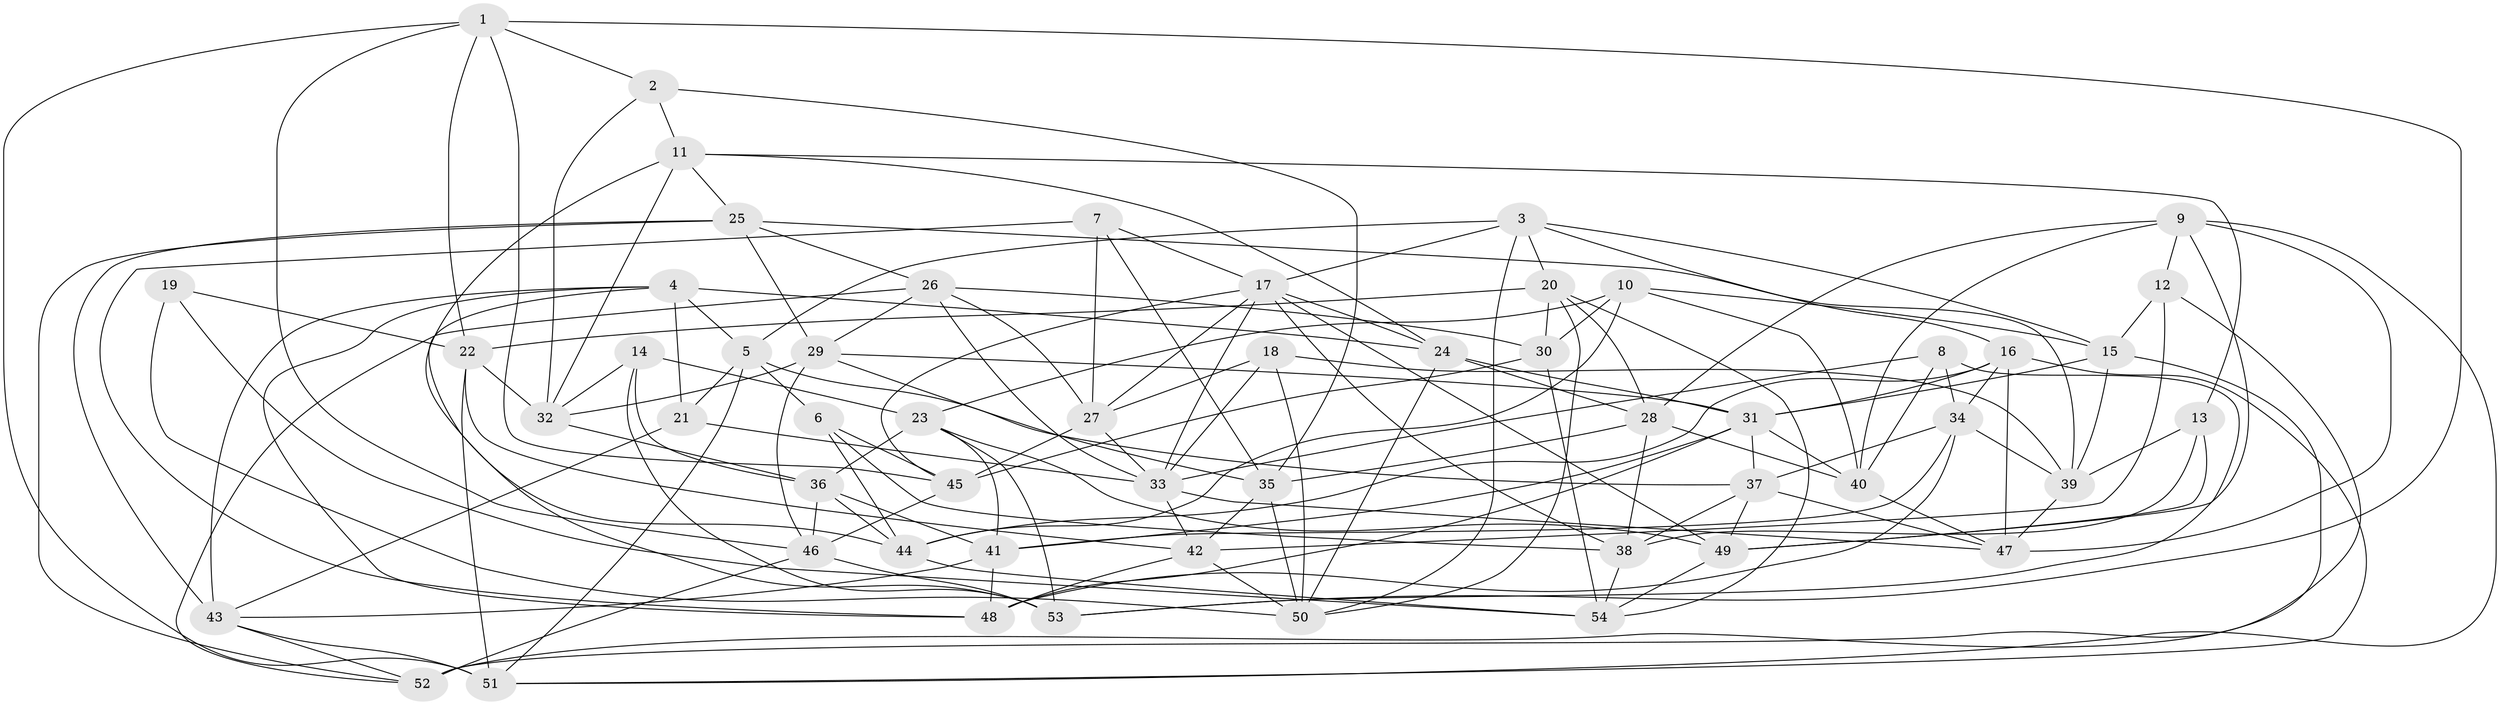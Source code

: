 // original degree distribution, {4: 1.0}
// Generated by graph-tools (version 1.1) at 2025/50/03/09/25 03:50:50]
// undirected, 54 vertices, 154 edges
graph export_dot {
graph [start="1"]
  node [color=gray90,style=filled];
  1;
  2;
  3;
  4;
  5;
  6;
  7;
  8;
  9;
  10;
  11;
  12;
  13;
  14;
  15;
  16;
  17;
  18;
  19;
  20;
  21;
  22;
  23;
  24;
  25;
  26;
  27;
  28;
  29;
  30;
  31;
  32;
  33;
  34;
  35;
  36;
  37;
  38;
  39;
  40;
  41;
  42;
  43;
  44;
  45;
  46;
  47;
  48;
  49;
  50;
  51;
  52;
  53;
  54;
  1 -- 2 [weight=1.0];
  1 -- 22 [weight=1.0];
  1 -- 45 [weight=1.0];
  1 -- 46 [weight=1.0];
  1 -- 51 [weight=1.0];
  1 -- 53 [weight=1.0];
  2 -- 11 [weight=1.0];
  2 -- 32 [weight=1.0];
  2 -- 35 [weight=1.0];
  3 -- 5 [weight=1.0];
  3 -- 15 [weight=1.0];
  3 -- 16 [weight=1.0];
  3 -- 17 [weight=1.0];
  3 -- 20 [weight=1.0];
  3 -- 50 [weight=1.0];
  4 -- 5 [weight=1.0];
  4 -- 21 [weight=1.0];
  4 -- 24 [weight=1.0];
  4 -- 43 [weight=1.0];
  4 -- 48 [weight=1.0];
  4 -- 53 [weight=1.0];
  5 -- 6 [weight=1.0];
  5 -- 21 [weight=1.0];
  5 -- 37 [weight=1.0];
  5 -- 51 [weight=1.0];
  6 -- 38 [weight=1.0];
  6 -- 44 [weight=1.0];
  6 -- 45 [weight=1.0];
  7 -- 17 [weight=1.0];
  7 -- 27 [weight=1.0];
  7 -- 35 [weight=1.0];
  7 -- 48 [weight=1.0];
  8 -- 33 [weight=1.0];
  8 -- 34 [weight=1.0];
  8 -- 40 [weight=1.0];
  8 -- 53 [weight=1.0];
  9 -- 12 [weight=1.0];
  9 -- 28 [weight=1.0];
  9 -- 40 [weight=1.0];
  9 -- 47 [weight=1.0];
  9 -- 49 [weight=1.0];
  9 -- 51 [weight=1.0];
  10 -- 15 [weight=1.0];
  10 -- 23 [weight=1.0];
  10 -- 30 [weight=2.0];
  10 -- 40 [weight=1.0];
  10 -- 44 [weight=1.0];
  11 -- 13 [weight=1.0];
  11 -- 24 [weight=1.0];
  11 -- 25 [weight=1.0];
  11 -- 32 [weight=1.0];
  11 -- 44 [weight=1.0];
  12 -- 15 [weight=1.0];
  12 -- 42 [weight=1.0];
  12 -- 52 [weight=1.0];
  13 -- 38 [weight=1.0];
  13 -- 39 [weight=1.0];
  13 -- 49 [weight=1.0];
  14 -- 23 [weight=1.0];
  14 -- 32 [weight=1.0];
  14 -- 36 [weight=1.0];
  14 -- 53 [weight=1.0];
  15 -- 31 [weight=1.0];
  15 -- 39 [weight=1.0];
  15 -- 52 [weight=1.0];
  16 -- 31 [weight=1.0];
  16 -- 34 [weight=1.0];
  16 -- 44 [weight=1.0];
  16 -- 47 [weight=1.0];
  16 -- 51 [weight=1.0];
  17 -- 24 [weight=1.0];
  17 -- 27 [weight=1.0];
  17 -- 33 [weight=1.0];
  17 -- 38 [weight=1.0];
  17 -- 45 [weight=1.0];
  17 -- 49 [weight=1.0];
  18 -- 27 [weight=1.0];
  18 -- 33 [weight=1.0];
  18 -- 39 [weight=1.0];
  18 -- 50 [weight=1.0];
  19 -- 22 [weight=1.0];
  19 -- 50 [weight=2.0];
  19 -- 54 [weight=1.0];
  20 -- 22 [weight=1.0];
  20 -- 28 [weight=1.0];
  20 -- 30 [weight=1.0];
  20 -- 50 [weight=1.0];
  20 -- 54 [weight=1.0];
  21 -- 33 [weight=1.0];
  21 -- 43 [weight=1.0];
  22 -- 32 [weight=1.0];
  22 -- 42 [weight=1.0];
  22 -- 51 [weight=1.0];
  23 -- 36 [weight=1.0];
  23 -- 41 [weight=1.0];
  23 -- 49 [weight=1.0];
  23 -- 53 [weight=1.0];
  24 -- 28 [weight=1.0];
  24 -- 31 [weight=1.0];
  24 -- 50 [weight=1.0];
  25 -- 26 [weight=1.0];
  25 -- 29 [weight=1.0];
  25 -- 39 [weight=1.0];
  25 -- 43 [weight=1.0];
  25 -- 52 [weight=1.0];
  26 -- 27 [weight=1.0];
  26 -- 29 [weight=1.0];
  26 -- 30 [weight=1.0];
  26 -- 33 [weight=1.0];
  26 -- 52 [weight=1.0];
  27 -- 33 [weight=1.0];
  27 -- 45 [weight=1.0];
  28 -- 35 [weight=1.0];
  28 -- 38 [weight=1.0];
  28 -- 40 [weight=1.0];
  29 -- 31 [weight=1.0];
  29 -- 32 [weight=1.0];
  29 -- 35 [weight=1.0];
  29 -- 46 [weight=1.0];
  30 -- 45 [weight=1.0];
  30 -- 54 [weight=1.0];
  31 -- 37 [weight=1.0];
  31 -- 40 [weight=1.0];
  31 -- 41 [weight=1.0];
  31 -- 48 [weight=1.0];
  32 -- 36 [weight=1.0];
  33 -- 42 [weight=1.0];
  33 -- 47 [weight=1.0];
  34 -- 37 [weight=1.0];
  34 -- 39 [weight=1.0];
  34 -- 41 [weight=1.0];
  34 -- 48 [weight=1.0];
  35 -- 42 [weight=1.0];
  35 -- 50 [weight=1.0];
  36 -- 41 [weight=1.0];
  36 -- 44 [weight=1.0];
  36 -- 46 [weight=1.0];
  37 -- 38 [weight=1.0];
  37 -- 47 [weight=1.0];
  37 -- 49 [weight=1.0];
  38 -- 54 [weight=1.0];
  39 -- 47 [weight=1.0];
  40 -- 47 [weight=1.0];
  41 -- 43 [weight=1.0];
  41 -- 48 [weight=1.0];
  42 -- 48 [weight=1.0];
  42 -- 50 [weight=1.0];
  43 -- 51 [weight=1.0];
  43 -- 52 [weight=1.0];
  44 -- 54 [weight=1.0];
  45 -- 46 [weight=1.0];
  46 -- 52 [weight=1.0];
  46 -- 53 [weight=1.0];
  49 -- 54 [weight=1.0];
}
